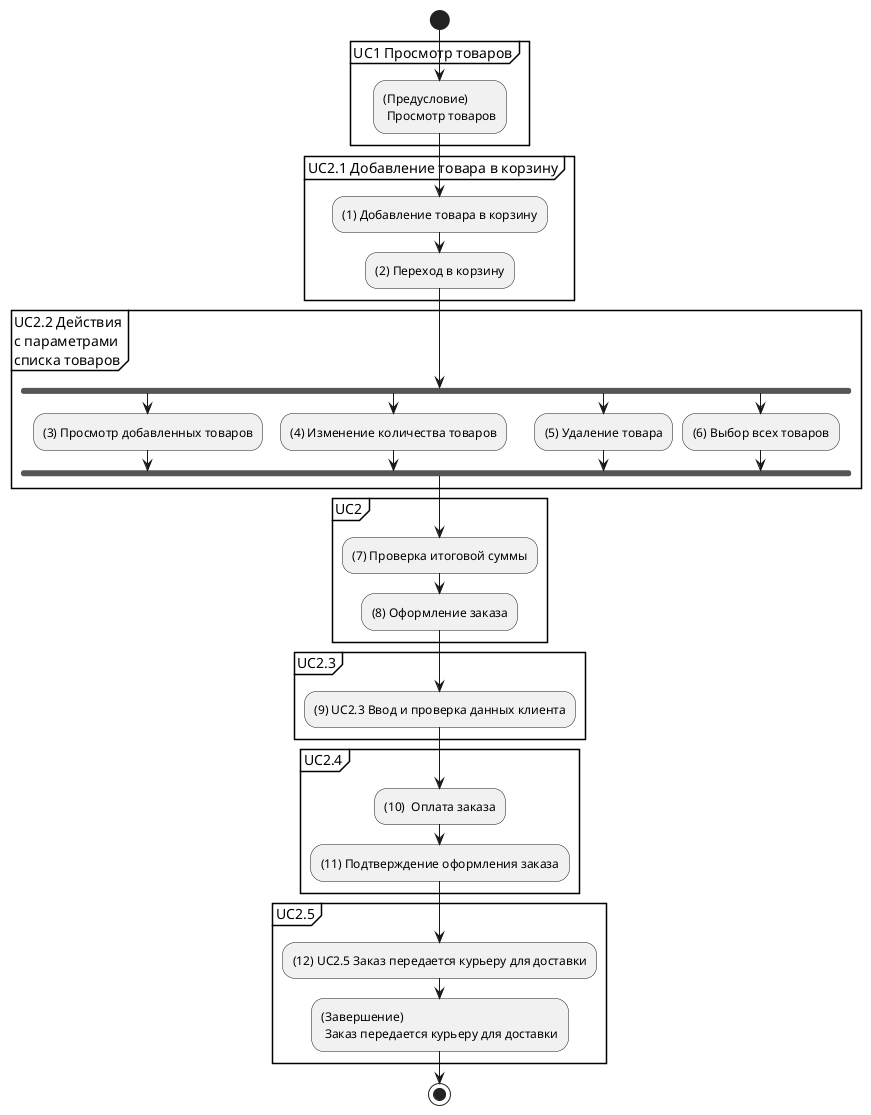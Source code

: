 @startuml

start
partition UC1 Просмотр товаров {
    :(Предусловие)
     Просмотр товаров;
 }
partition UC2.1 Добавление товара в корзину {
    :(1) Добавление товара в корзину;
    :(2) Переход в корзину;
 }

partition UC2.2 Действия\nс параметрами\nсписка товаров {
    fork
        :(3) Просмотр добавленных товаров;
    fork again
        :(4) Изменение количества товаров;
    fork again
        :(5) Удаление товара;
    fork again
        :(6) Выбор всех товаров;
     end fork
 }
partition UC2 {
    :(7) Проверка итоговой суммы;
    :(8) Оформление заказа; 
 }
partition UC2.3 {
    :(9) UC2.3 Ввод и проверка данных клиента;
 }
partition UC2.4 {
    :(10)  Оплата заказа;
    :(11) Подтверждение оформления заказа;
 }
partition UC2.5 {
    :(12) UC2.5 Заказ передается курьеру для доставки;
    :(Завершение) 
     Заказ передается курьеру для доставки;
 }

stop
@enduml
